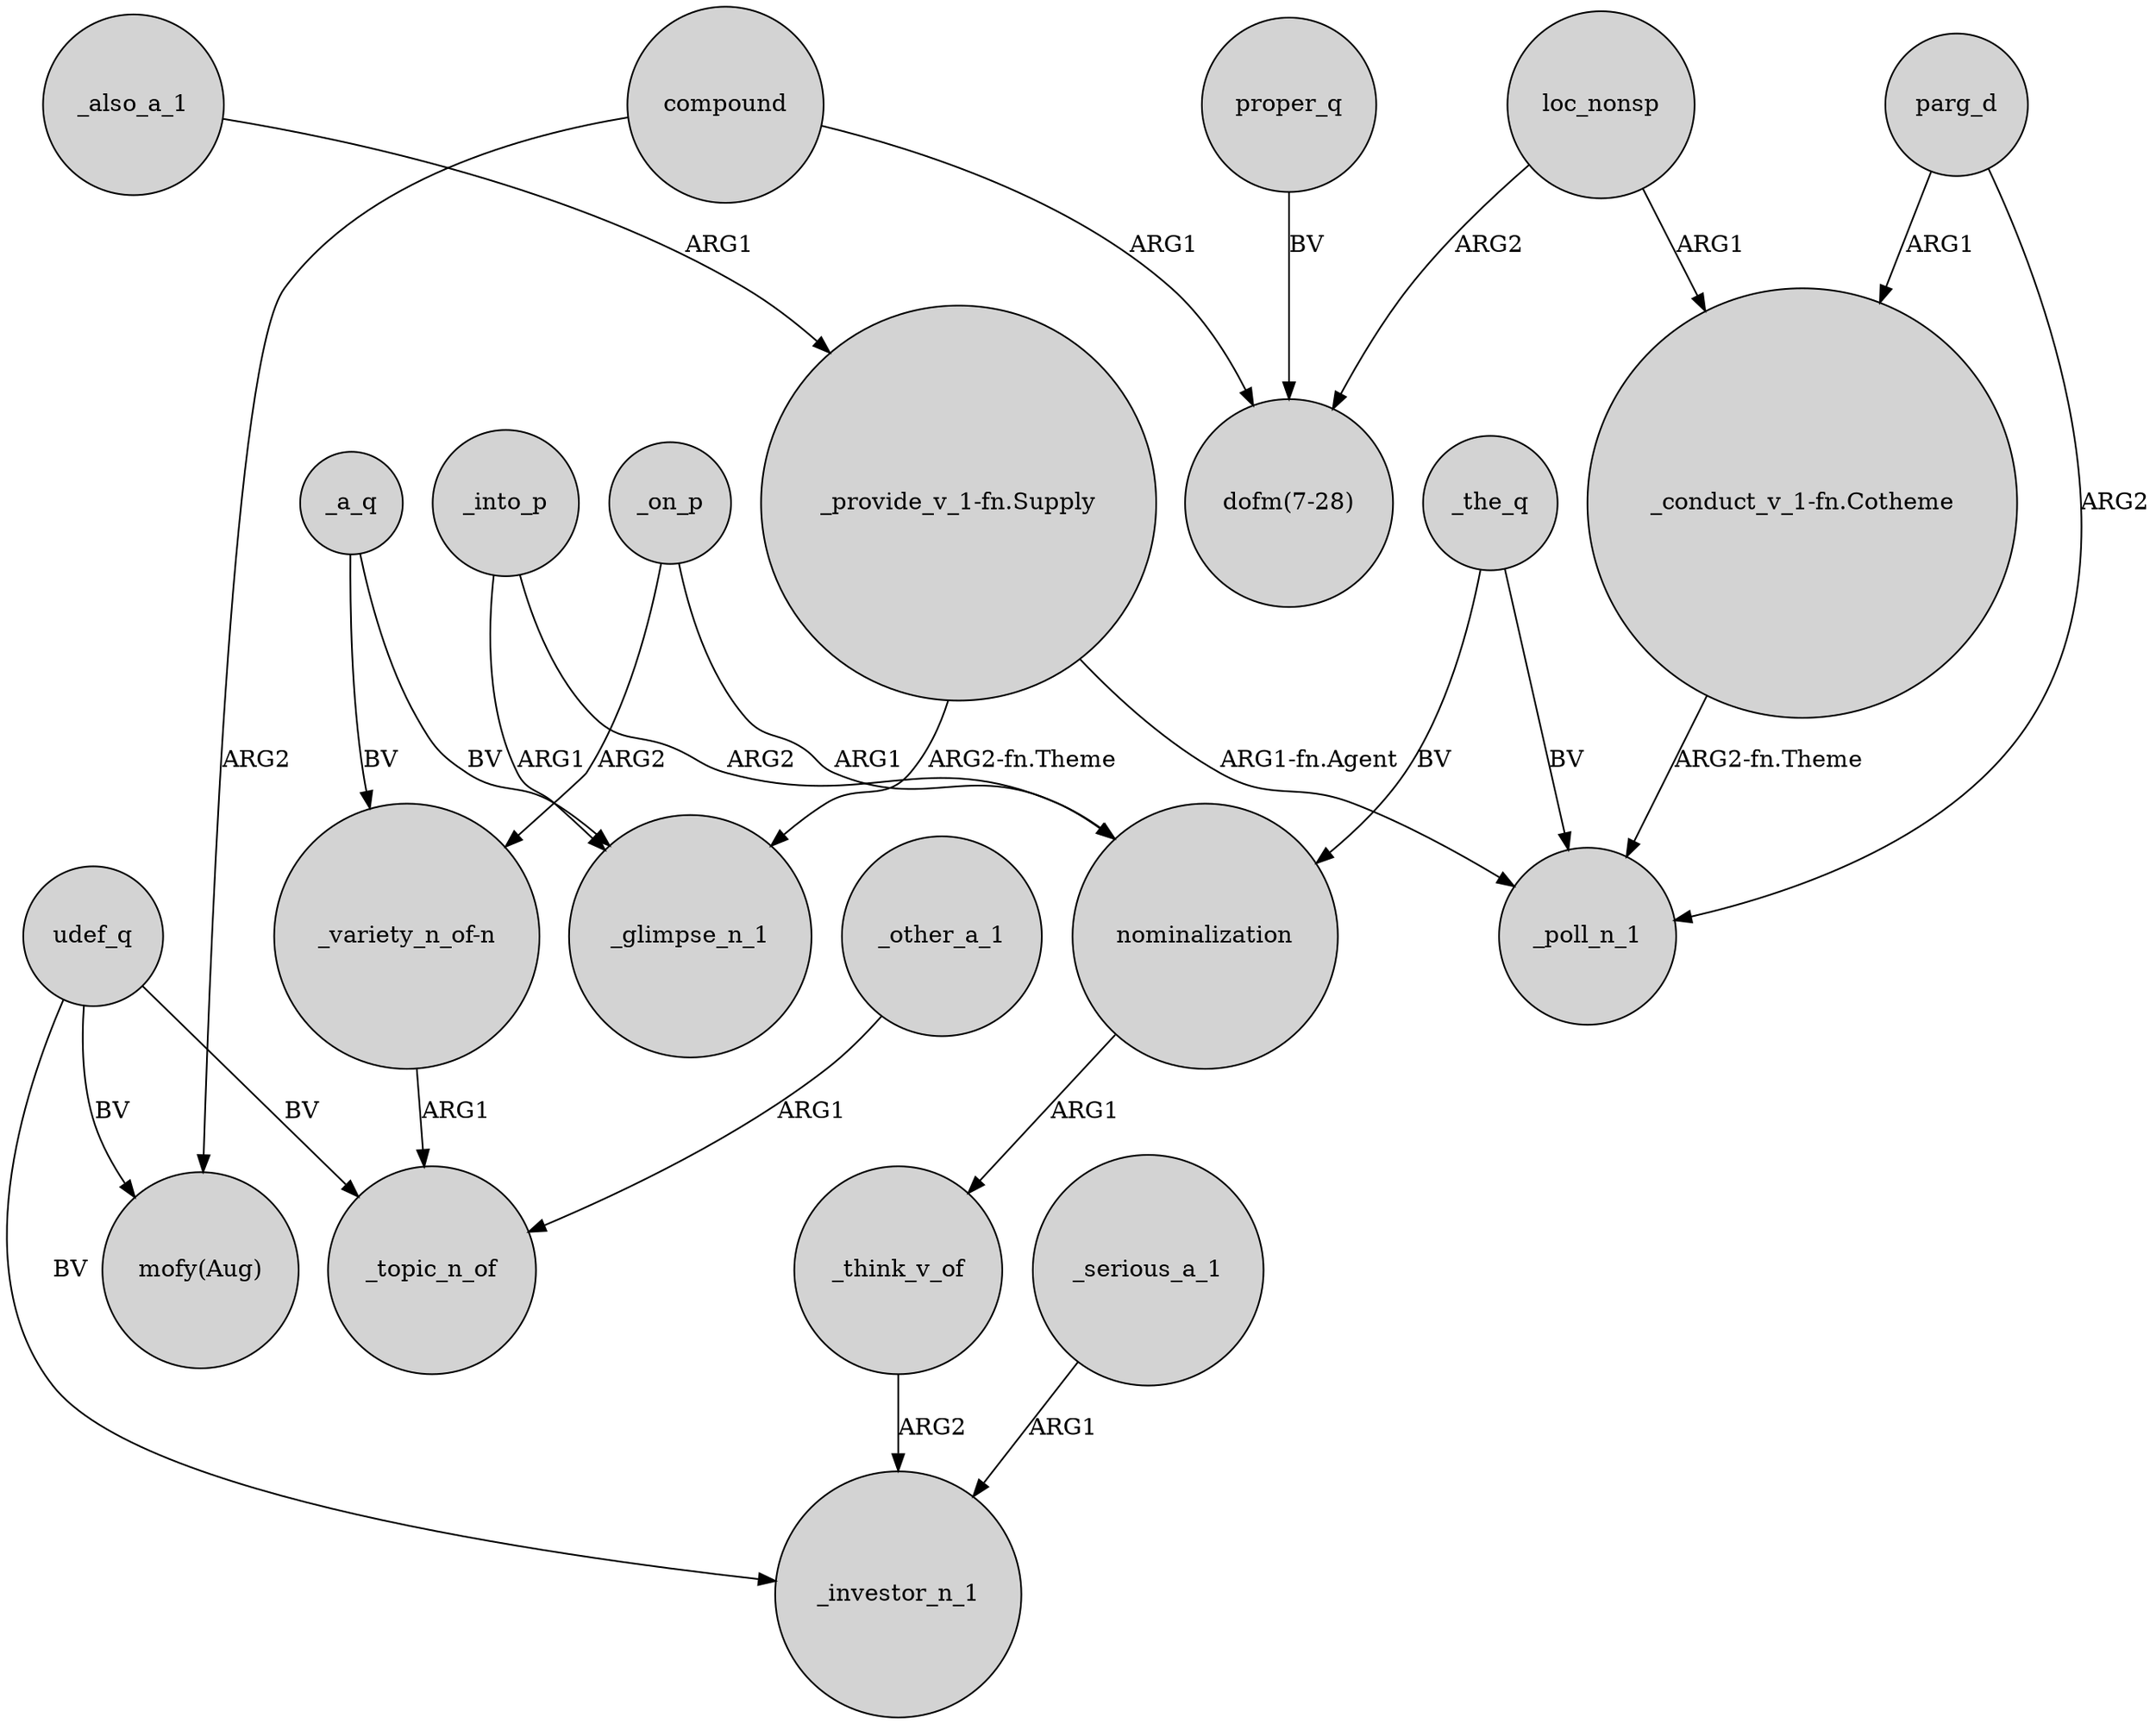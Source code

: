 digraph {
	node [shape=circle style=filled]
	nominalization -> _think_v_of [label=ARG1]
	_into_p -> _glimpse_n_1 [label=ARG1]
	udef_q -> _investor_n_1 [label=BV]
	_on_p -> "_variety_n_of-n" [label=ARG2]
	_other_a_1 -> _topic_n_of [label=ARG1]
	_into_p -> nominalization [label=ARG2]
	parg_d -> "_conduct_v_1-fn.Cotheme" [label=ARG1]
	proper_q -> "dofm(7-28)" [label=BV]
	_on_p -> nominalization [label=ARG1]
	_serious_a_1 -> _investor_n_1 [label=ARG1]
	_a_q -> "_variety_n_of-n" [label=BV]
	udef_q -> _topic_n_of [label=BV]
	_the_q -> _poll_n_1 [label=BV]
	"_provide_v_1-fn.Supply" -> _glimpse_n_1 [label="ARG2-fn.Theme"]
	loc_nonsp -> "dofm(7-28)" [label=ARG2]
	"_conduct_v_1-fn.Cotheme" -> _poll_n_1 [label="ARG2-fn.Theme"]
	_think_v_of -> _investor_n_1 [label=ARG2]
	"_variety_n_of-n" -> _topic_n_of [label=ARG1]
	udef_q -> "mofy(Aug)" [label=BV]
	parg_d -> _poll_n_1 [label=ARG2]
	compound -> "dofm(7-28)" [label=ARG1]
	_also_a_1 -> "_provide_v_1-fn.Supply" [label=ARG1]
	_a_q -> _glimpse_n_1 [label=BV]
	loc_nonsp -> "_conduct_v_1-fn.Cotheme" [label=ARG1]
	compound -> "mofy(Aug)" [label=ARG2]
	_the_q -> nominalization [label=BV]
	"_provide_v_1-fn.Supply" -> _poll_n_1 [label="ARG1-fn.Agent"]
}
